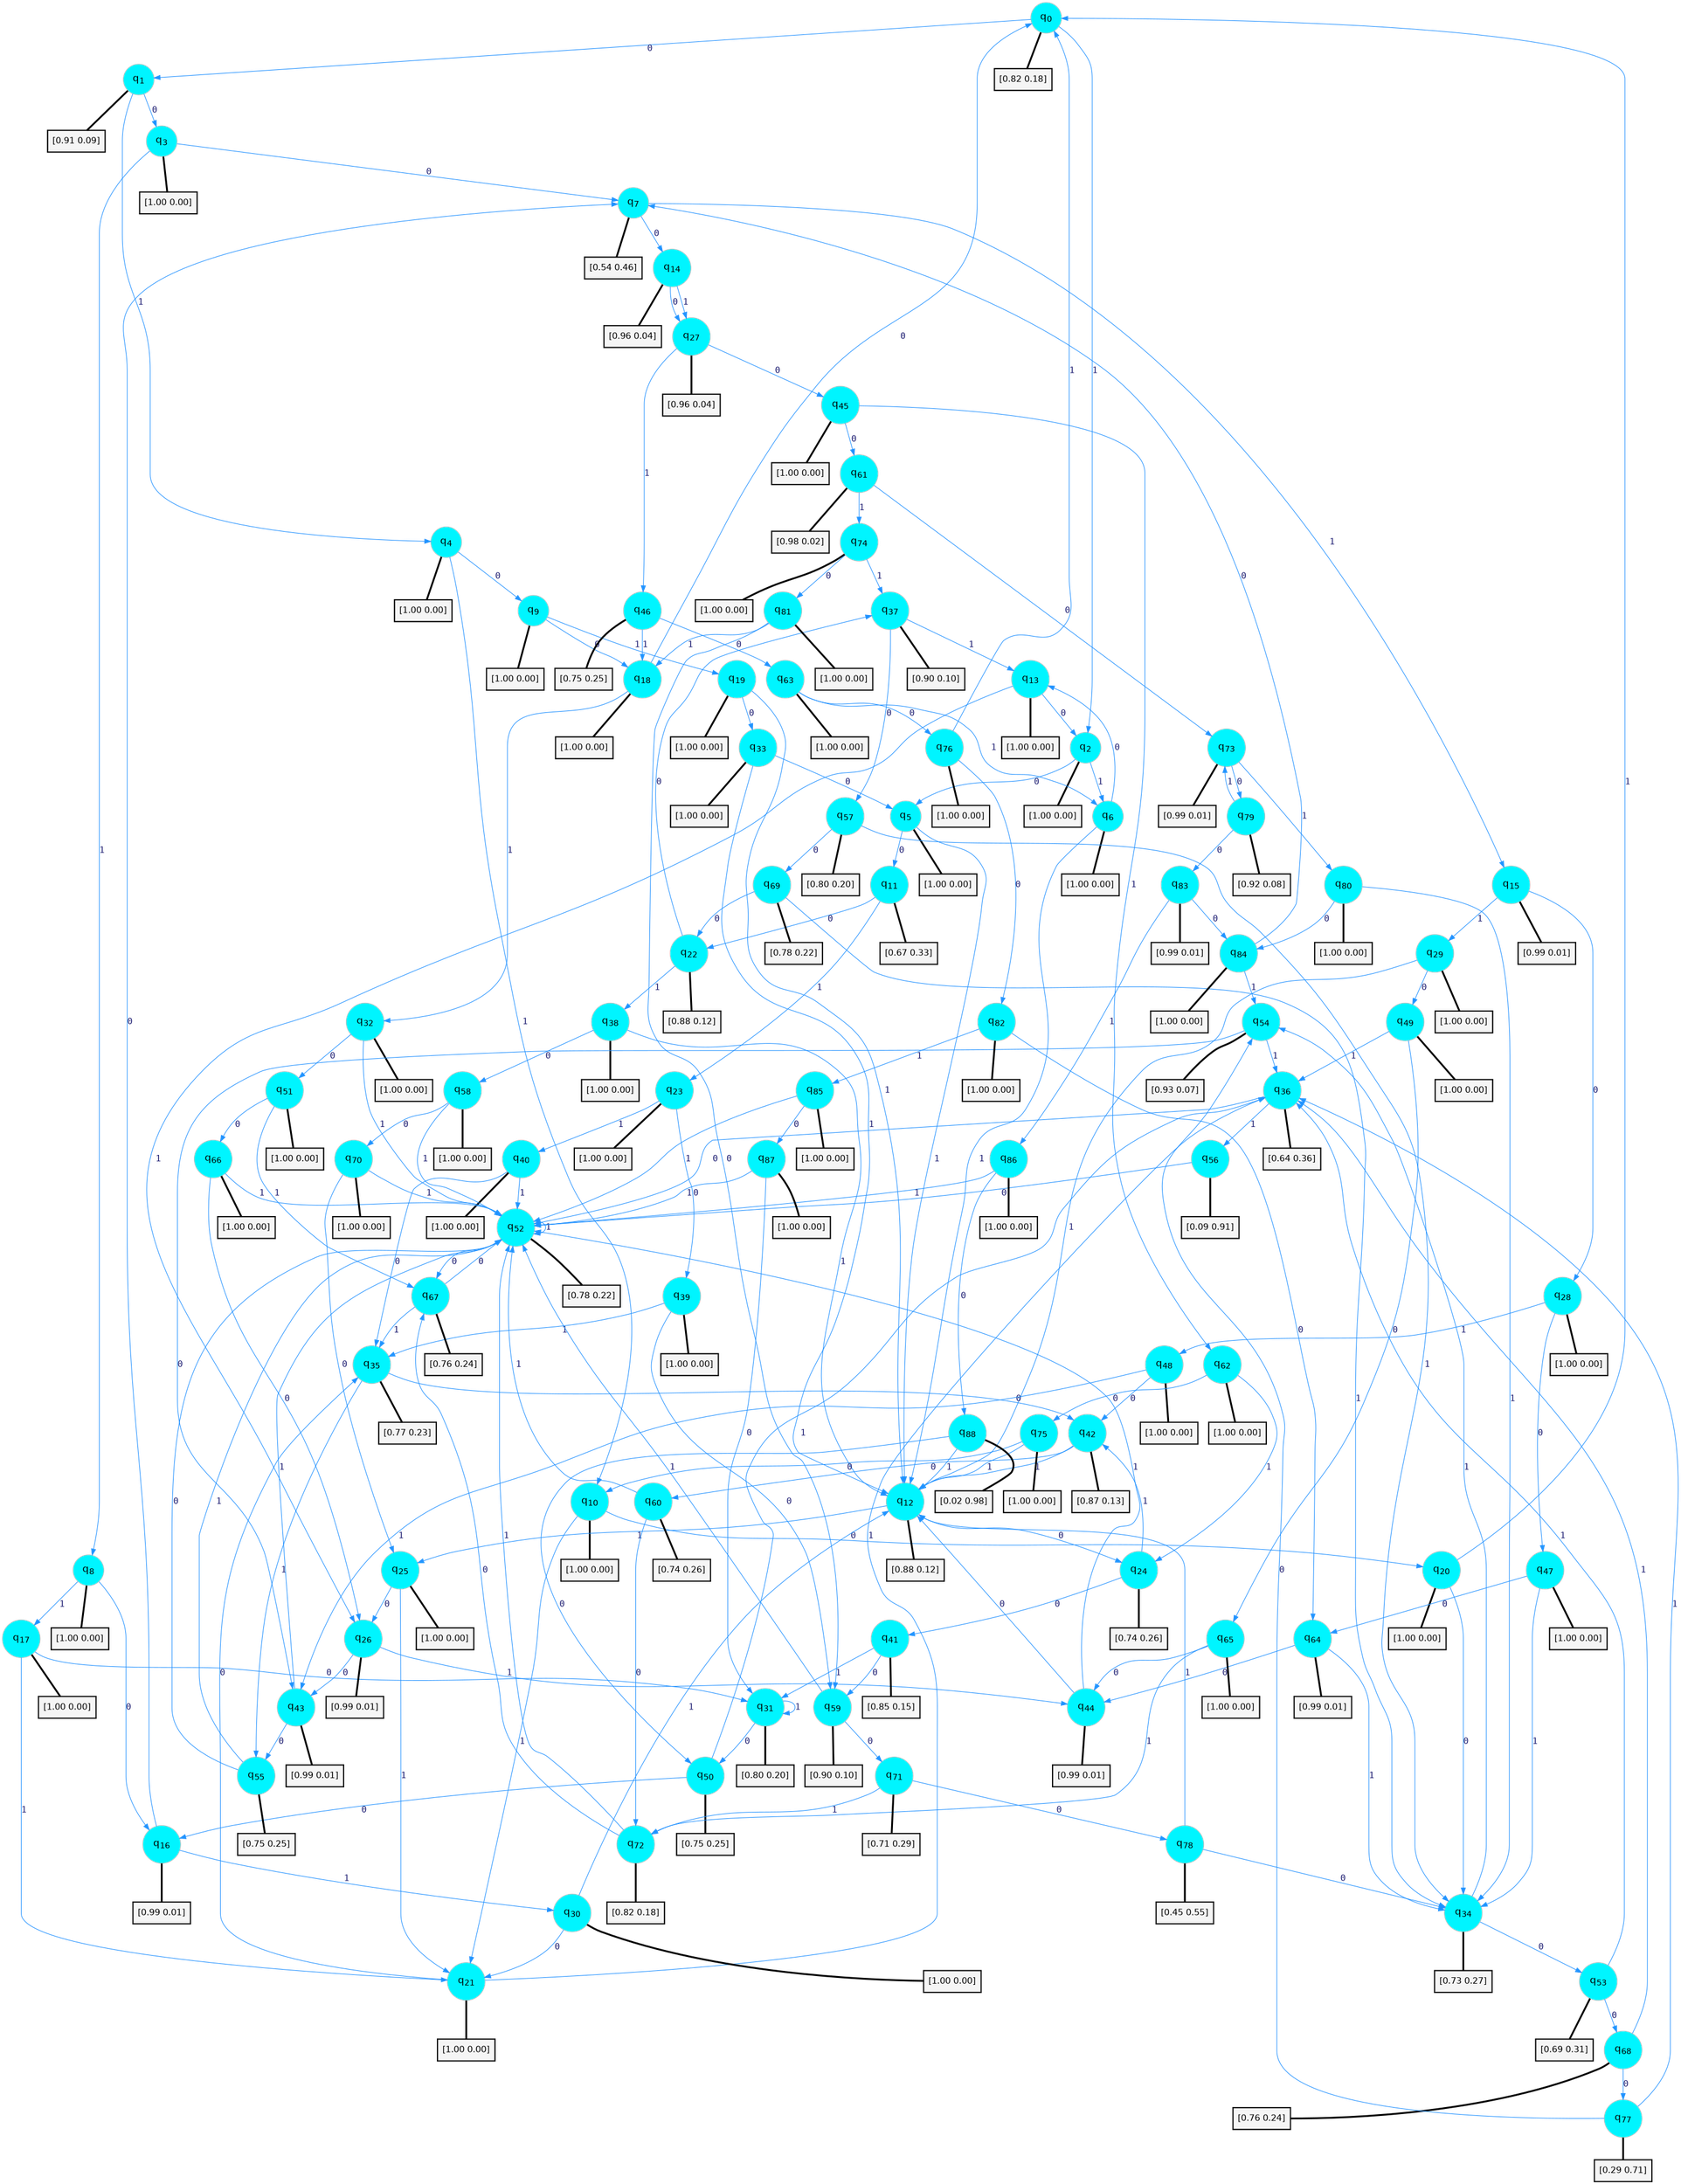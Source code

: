 digraph G {
graph [
bgcolor=transparent, dpi=300, rankdir=TD, size="40,25"];
node [
color=gray, fillcolor=turquoise1, fontcolor=black, fontname=Helvetica, fontsize=16, fontweight=bold, shape=circle, style=filled];
edge [
arrowsize=1, color=dodgerblue1, fontcolor=midnightblue, fontname=courier, fontweight=bold, penwidth=1, style=solid, weight=20];
0[label=<q<SUB>0</SUB>>];
1[label=<q<SUB>1</SUB>>];
2[label=<q<SUB>2</SUB>>];
3[label=<q<SUB>3</SUB>>];
4[label=<q<SUB>4</SUB>>];
5[label=<q<SUB>5</SUB>>];
6[label=<q<SUB>6</SUB>>];
7[label=<q<SUB>7</SUB>>];
8[label=<q<SUB>8</SUB>>];
9[label=<q<SUB>9</SUB>>];
10[label=<q<SUB>10</SUB>>];
11[label=<q<SUB>11</SUB>>];
12[label=<q<SUB>12</SUB>>];
13[label=<q<SUB>13</SUB>>];
14[label=<q<SUB>14</SUB>>];
15[label=<q<SUB>15</SUB>>];
16[label=<q<SUB>16</SUB>>];
17[label=<q<SUB>17</SUB>>];
18[label=<q<SUB>18</SUB>>];
19[label=<q<SUB>19</SUB>>];
20[label=<q<SUB>20</SUB>>];
21[label=<q<SUB>21</SUB>>];
22[label=<q<SUB>22</SUB>>];
23[label=<q<SUB>23</SUB>>];
24[label=<q<SUB>24</SUB>>];
25[label=<q<SUB>25</SUB>>];
26[label=<q<SUB>26</SUB>>];
27[label=<q<SUB>27</SUB>>];
28[label=<q<SUB>28</SUB>>];
29[label=<q<SUB>29</SUB>>];
30[label=<q<SUB>30</SUB>>];
31[label=<q<SUB>31</SUB>>];
32[label=<q<SUB>32</SUB>>];
33[label=<q<SUB>33</SUB>>];
34[label=<q<SUB>34</SUB>>];
35[label=<q<SUB>35</SUB>>];
36[label=<q<SUB>36</SUB>>];
37[label=<q<SUB>37</SUB>>];
38[label=<q<SUB>38</SUB>>];
39[label=<q<SUB>39</SUB>>];
40[label=<q<SUB>40</SUB>>];
41[label=<q<SUB>41</SUB>>];
42[label=<q<SUB>42</SUB>>];
43[label=<q<SUB>43</SUB>>];
44[label=<q<SUB>44</SUB>>];
45[label=<q<SUB>45</SUB>>];
46[label=<q<SUB>46</SUB>>];
47[label=<q<SUB>47</SUB>>];
48[label=<q<SUB>48</SUB>>];
49[label=<q<SUB>49</SUB>>];
50[label=<q<SUB>50</SUB>>];
51[label=<q<SUB>51</SUB>>];
52[label=<q<SUB>52</SUB>>];
53[label=<q<SUB>53</SUB>>];
54[label=<q<SUB>54</SUB>>];
55[label=<q<SUB>55</SUB>>];
56[label=<q<SUB>56</SUB>>];
57[label=<q<SUB>57</SUB>>];
58[label=<q<SUB>58</SUB>>];
59[label=<q<SUB>59</SUB>>];
60[label=<q<SUB>60</SUB>>];
61[label=<q<SUB>61</SUB>>];
62[label=<q<SUB>62</SUB>>];
63[label=<q<SUB>63</SUB>>];
64[label=<q<SUB>64</SUB>>];
65[label=<q<SUB>65</SUB>>];
66[label=<q<SUB>66</SUB>>];
67[label=<q<SUB>67</SUB>>];
68[label=<q<SUB>68</SUB>>];
69[label=<q<SUB>69</SUB>>];
70[label=<q<SUB>70</SUB>>];
71[label=<q<SUB>71</SUB>>];
72[label=<q<SUB>72</SUB>>];
73[label=<q<SUB>73</SUB>>];
74[label=<q<SUB>74</SUB>>];
75[label=<q<SUB>75</SUB>>];
76[label=<q<SUB>76</SUB>>];
77[label=<q<SUB>77</SUB>>];
78[label=<q<SUB>78</SUB>>];
79[label=<q<SUB>79</SUB>>];
80[label=<q<SUB>80</SUB>>];
81[label=<q<SUB>81</SUB>>];
82[label=<q<SUB>82</SUB>>];
83[label=<q<SUB>83</SUB>>];
84[label=<q<SUB>84</SUB>>];
85[label=<q<SUB>85</SUB>>];
86[label=<q<SUB>86</SUB>>];
87[label=<q<SUB>87</SUB>>];
88[label=<q<SUB>88</SUB>>];
89[label="[0.82 0.18]", shape=box,fontcolor=black, fontname=Helvetica, fontsize=14, penwidth=2, fillcolor=whitesmoke,color=black];
90[label="[0.91 0.09]", shape=box,fontcolor=black, fontname=Helvetica, fontsize=14, penwidth=2, fillcolor=whitesmoke,color=black];
91[label="[1.00 0.00]", shape=box,fontcolor=black, fontname=Helvetica, fontsize=14, penwidth=2, fillcolor=whitesmoke,color=black];
92[label="[1.00 0.00]", shape=box,fontcolor=black, fontname=Helvetica, fontsize=14, penwidth=2, fillcolor=whitesmoke,color=black];
93[label="[1.00 0.00]", shape=box,fontcolor=black, fontname=Helvetica, fontsize=14, penwidth=2, fillcolor=whitesmoke,color=black];
94[label="[1.00 0.00]", shape=box,fontcolor=black, fontname=Helvetica, fontsize=14, penwidth=2, fillcolor=whitesmoke,color=black];
95[label="[1.00 0.00]", shape=box,fontcolor=black, fontname=Helvetica, fontsize=14, penwidth=2, fillcolor=whitesmoke,color=black];
96[label="[0.54 0.46]", shape=box,fontcolor=black, fontname=Helvetica, fontsize=14, penwidth=2, fillcolor=whitesmoke,color=black];
97[label="[1.00 0.00]", shape=box,fontcolor=black, fontname=Helvetica, fontsize=14, penwidth=2, fillcolor=whitesmoke,color=black];
98[label="[1.00 0.00]", shape=box,fontcolor=black, fontname=Helvetica, fontsize=14, penwidth=2, fillcolor=whitesmoke,color=black];
99[label="[1.00 0.00]", shape=box,fontcolor=black, fontname=Helvetica, fontsize=14, penwidth=2, fillcolor=whitesmoke,color=black];
100[label="[0.67 0.33]", shape=box,fontcolor=black, fontname=Helvetica, fontsize=14, penwidth=2, fillcolor=whitesmoke,color=black];
101[label="[0.88 0.12]", shape=box,fontcolor=black, fontname=Helvetica, fontsize=14, penwidth=2, fillcolor=whitesmoke,color=black];
102[label="[1.00 0.00]", shape=box,fontcolor=black, fontname=Helvetica, fontsize=14, penwidth=2, fillcolor=whitesmoke,color=black];
103[label="[0.96 0.04]", shape=box,fontcolor=black, fontname=Helvetica, fontsize=14, penwidth=2, fillcolor=whitesmoke,color=black];
104[label="[0.99 0.01]", shape=box,fontcolor=black, fontname=Helvetica, fontsize=14, penwidth=2, fillcolor=whitesmoke,color=black];
105[label="[0.99 0.01]", shape=box,fontcolor=black, fontname=Helvetica, fontsize=14, penwidth=2, fillcolor=whitesmoke,color=black];
106[label="[1.00 0.00]", shape=box,fontcolor=black, fontname=Helvetica, fontsize=14, penwidth=2, fillcolor=whitesmoke,color=black];
107[label="[1.00 0.00]", shape=box,fontcolor=black, fontname=Helvetica, fontsize=14, penwidth=2, fillcolor=whitesmoke,color=black];
108[label="[1.00 0.00]", shape=box,fontcolor=black, fontname=Helvetica, fontsize=14, penwidth=2, fillcolor=whitesmoke,color=black];
109[label="[1.00 0.00]", shape=box,fontcolor=black, fontname=Helvetica, fontsize=14, penwidth=2, fillcolor=whitesmoke,color=black];
110[label="[1.00 0.00]", shape=box,fontcolor=black, fontname=Helvetica, fontsize=14, penwidth=2, fillcolor=whitesmoke,color=black];
111[label="[0.88 0.12]", shape=box,fontcolor=black, fontname=Helvetica, fontsize=14, penwidth=2, fillcolor=whitesmoke,color=black];
112[label="[1.00 0.00]", shape=box,fontcolor=black, fontname=Helvetica, fontsize=14, penwidth=2, fillcolor=whitesmoke,color=black];
113[label="[0.74 0.26]", shape=box,fontcolor=black, fontname=Helvetica, fontsize=14, penwidth=2, fillcolor=whitesmoke,color=black];
114[label="[1.00 0.00]", shape=box,fontcolor=black, fontname=Helvetica, fontsize=14, penwidth=2, fillcolor=whitesmoke,color=black];
115[label="[0.99 0.01]", shape=box,fontcolor=black, fontname=Helvetica, fontsize=14, penwidth=2, fillcolor=whitesmoke,color=black];
116[label="[0.96 0.04]", shape=box,fontcolor=black, fontname=Helvetica, fontsize=14, penwidth=2, fillcolor=whitesmoke,color=black];
117[label="[1.00 0.00]", shape=box,fontcolor=black, fontname=Helvetica, fontsize=14, penwidth=2, fillcolor=whitesmoke,color=black];
118[label="[1.00 0.00]", shape=box,fontcolor=black, fontname=Helvetica, fontsize=14, penwidth=2, fillcolor=whitesmoke,color=black];
119[label="[1.00 0.00]", shape=box,fontcolor=black, fontname=Helvetica, fontsize=14, penwidth=2, fillcolor=whitesmoke,color=black];
120[label="[0.80 0.20]", shape=box,fontcolor=black, fontname=Helvetica, fontsize=14, penwidth=2, fillcolor=whitesmoke,color=black];
121[label="[1.00 0.00]", shape=box,fontcolor=black, fontname=Helvetica, fontsize=14, penwidth=2, fillcolor=whitesmoke,color=black];
122[label="[1.00 0.00]", shape=box,fontcolor=black, fontname=Helvetica, fontsize=14, penwidth=2, fillcolor=whitesmoke,color=black];
123[label="[0.73 0.27]", shape=box,fontcolor=black, fontname=Helvetica, fontsize=14, penwidth=2, fillcolor=whitesmoke,color=black];
124[label="[0.77 0.23]", shape=box,fontcolor=black, fontname=Helvetica, fontsize=14, penwidth=2, fillcolor=whitesmoke,color=black];
125[label="[0.64 0.36]", shape=box,fontcolor=black, fontname=Helvetica, fontsize=14, penwidth=2, fillcolor=whitesmoke,color=black];
126[label="[0.90 0.10]", shape=box,fontcolor=black, fontname=Helvetica, fontsize=14, penwidth=2, fillcolor=whitesmoke,color=black];
127[label="[1.00 0.00]", shape=box,fontcolor=black, fontname=Helvetica, fontsize=14, penwidth=2, fillcolor=whitesmoke,color=black];
128[label="[1.00 0.00]", shape=box,fontcolor=black, fontname=Helvetica, fontsize=14, penwidth=2, fillcolor=whitesmoke,color=black];
129[label="[1.00 0.00]", shape=box,fontcolor=black, fontname=Helvetica, fontsize=14, penwidth=2, fillcolor=whitesmoke,color=black];
130[label="[0.85 0.15]", shape=box,fontcolor=black, fontname=Helvetica, fontsize=14, penwidth=2, fillcolor=whitesmoke,color=black];
131[label="[0.87 0.13]", shape=box,fontcolor=black, fontname=Helvetica, fontsize=14, penwidth=2, fillcolor=whitesmoke,color=black];
132[label="[0.99 0.01]", shape=box,fontcolor=black, fontname=Helvetica, fontsize=14, penwidth=2, fillcolor=whitesmoke,color=black];
133[label="[0.99 0.01]", shape=box,fontcolor=black, fontname=Helvetica, fontsize=14, penwidth=2, fillcolor=whitesmoke,color=black];
134[label="[1.00 0.00]", shape=box,fontcolor=black, fontname=Helvetica, fontsize=14, penwidth=2, fillcolor=whitesmoke,color=black];
135[label="[0.75 0.25]", shape=box,fontcolor=black, fontname=Helvetica, fontsize=14, penwidth=2, fillcolor=whitesmoke,color=black];
136[label="[1.00 0.00]", shape=box,fontcolor=black, fontname=Helvetica, fontsize=14, penwidth=2, fillcolor=whitesmoke,color=black];
137[label="[1.00 0.00]", shape=box,fontcolor=black, fontname=Helvetica, fontsize=14, penwidth=2, fillcolor=whitesmoke,color=black];
138[label="[1.00 0.00]", shape=box,fontcolor=black, fontname=Helvetica, fontsize=14, penwidth=2, fillcolor=whitesmoke,color=black];
139[label="[0.75 0.25]", shape=box,fontcolor=black, fontname=Helvetica, fontsize=14, penwidth=2, fillcolor=whitesmoke,color=black];
140[label="[1.00 0.00]", shape=box,fontcolor=black, fontname=Helvetica, fontsize=14, penwidth=2, fillcolor=whitesmoke,color=black];
141[label="[0.78 0.22]", shape=box,fontcolor=black, fontname=Helvetica, fontsize=14, penwidth=2, fillcolor=whitesmoke,color=black];
142[label="[0.69 0.31]", shape=box,fontcolor=black, fontname=Helvetica, fontsize=14, penwidth=2, fillcolor=whitesmoke,color=black];
143[label="[0.93 0.07]", shape=box,fontcolor=black, fontname=Helvetica, fontsize=14, penwidth=2, fillcolor=whitesmoke,color=black];
144[label="[0.75 0.25]", shape=box,fontcolor=black, fontname=Helvetica, fontsize=14, penwidth=2, fillcolor=whitesmoke,color=black];
145[label="[0.09 0.91]", shape=box,fontcolor=black, fontname=Helvetica, fontsize=14, penwidth=2, fillcolor=whitesmoke,color=black];
146[label="[0.80 0.20]", shape=box,fontcolor=black, fontname=Helvetica, fontsize=14, penwidth=2, fillcolor=whitesmoke,color=black];
147[label="[1.00 0.00]", shape=box,fontcolor=black, fontname=Helvetica, fontsize=14, penwidth=2, fillcolor=whitesmoke,color=black];
148[label="[0.90 0.10]", shape=box,fontcolor=black, fontname=Helvetica, fontsize=14, penwidth=2, fillcolor=whitesmoke,color=black];
149[label="[0.74 0.26]", shape=box,fontcolor=black, fontname=Helvetica, fontsize=14, penwidth=2, fillcolor=whitesmoke,color=black];
150[label="[0.98 0.02]", shape=box,fontcolor=black, fontname=Helvetica, fontsize=14, penwidth=2, fillcolor=whitesmoke,color=black];
151[label="[1.00 0.00]", shape=box,fontcolor=black, fontname=Helvetica, fontsize=14, penwidth=2, fillcolor=whitesmoke,color=black];
152[label="[1.00 0.00]", shape=box,fontcolor=black, fontname=Helvetica, fontsize=14, penwidth=2, fillcolor=whitesmoke,color=black];
153[label="[0.99 0.01]", shape=box,fontcolor=black, fontname=Helvetica, fontsize=14, penwidth=2, fillcolor=whitesmoke,color=black];
154[label="[1.00 0.00]", shape=box,fontcolor=black, fontname=Helvetica, fontsize=14, penwidth=2, fillcolor=whitesmoke,color=black];
155[label="[1.00 0.00]", shape=box,fontcolor=black, fontname=Helvetica, fontsize=14, penwidth=2, fillcolor=whitesmoke,color=black];
156[label="[0.76 0.24]", shape=box,fontcolor=black, fontname=Helvetica, fontsize=14, penwidth=2, fillcolor=whitesmoke,color=black];
157[label="[0.76 0.24]", shape=box,fontcolor=black, fontname=Helvetica, fontsize=14, penwidth=2, fillcolor=whitesmoke,color=black];
158[label="[0.78 0.22]", shape=box,fontcolor=black, fontname=Helvetica, fontsize=14, penwidth=2, fillcolor=whitesmoke,color=black];
159[label="[1.00 0.00]", shape=box,fontcolor=black, fontname=Helvetica, fontsize=14, penwidth=2, fillcolor=whitesmoke,color=black];
160[label="[0.71 0.29]", shape=box,fontcolor=black, fontname=Helvetica, fontsize=14, penwidth=2, fillcolor=whitesmoke,color=black];
161[label="[0.82 0.18]", shape=box,fontcolor=black, fontname=Helvetica, fontsize=14, penwidth=2, fillcolor=whitesmoke,color=black];
162[label="[0.99 0.01]", shape=box,fontcolor=black, fontname=Helvetica, fontsize=14, penwidth=2, fillcolor=whitesmoke,color=black];
163[label="[1.00 0.00]", shape=box,fontcolor=black, fontname=Helvetica, fontsize=14, penwidth=2, fillcolor=whitesmoke,color=black];
164[label="[1.00 0.00]", shape=box,fontcolor=black, fontname=Helvetica, fontsize=14, penwidth=2, fillcolor=whitesmoke,color=black];
165[label="[1.00 0.00]", shape=box,fontcolor=black, fontname=Helvetica, fontsize=14, penwidth=2, fillcolor=whitesmoke,color=black];
166[label="[0.29 0.71]", shape=box,fontcolor=black, fontname=Helvetica, fontsize=14, penwidth=2, fillcolor=whitesmoke,color=black];
167[label="[0.45 0.55]", shape=box,fontcolor=black, fontname=Helvetica, fontsize=14, penwidth=2, fillcolor=whitesmoke,color=black];
168[label="[0.92 0.08]", shape=box,fontcolor=black, fontname=Helvetica, fontsize=14, penwidth=2, fillcolor=whitesmoke,color=black];
169[label="[1.00 0.00]", shape=box,fontcolor=black, fontname=Helvetica, fontsize=14, penwidth=2, fillcolor=whitesmoke,color=black];
170[label="[1.00 0.00]", shape=box,fontcolor=black, fontname=Helvetica, fontsize=14, penwidth=2, fillcolor=whitesmoke,color=black];
171[label="[1.00 0.00]", shape=box,fontcolor=black, fontname=Helvetica, fontsize=14, penwidth=2, fillcolor=whitesmoke,color=black];
172[label="[0.99 0.01]", shape=box,fontcolor=black, fontname=Helvetica, fontsize=14, penwidth=2, fillcolor=whitesmoke,color=black];
173[label="[1.00 0.00]", shape=box,fontcolor=black, fontname=Helvetica, fontsize=14, penwidth=2, fillcolor=whitesmoke,color=black];
174[label="[1.00 0.00]", shape=box,fontcolor=black, fontname=Helvetica, fontsize=14, penwidth=2, fillcolor=whitesmoke,color=black];
175[label="[1.00 0.00]", shape=box,fontcolor=black, fontname=Helvetica, fontsize=14, penwidth=2, fillcolor=whitesmoke,color=black];
176[label="[1.00 0.00]", shape=box,fontcolor=black, fontname=Helvetica, fontsize=14, penwidth=2, fillcolor=whitesmoke,color=black];
177[label="[0.02 0.98]", shape=box,fontcolor=black, fontname=Helvetica, fontsize=14, penwidth=2, fillcolor=whitesmoke,color=black];
0->1 [label=0];
0->2 [label=1];
0->89 [arrowhead=none, penwidth=3,color=black];
1->3 [label=0];
1->4 [label=1];
1->90 [arrowhead=none, penwidth=3,color=black];
2->5 [label=0];
2->6 [label=1];
2->91 [arrowhead=none, penwidth=3,color=black];
3->7 [label=0];
3->8 [label=1];
3->92 [arrowhead=none, penwidth=3,color=black];
4->9 [label=0];
4->10 [label=1];
4->93 [arrowhead=none, penwidth=3,color=black];
5->11 [label=0];
5->12 [label=1];
5->94 [arrowhead=none, penwidth=3,color=black];
6->13 [label=0];
6->12 [label=1];
6->95 [arrowhead=none, penwidth=3,color=black];
7->14 [label=0];
7->15 [label=1];
7->96 [arrowhead=none, penwidth=3,color=black];
8->16 [label=0];
8->17 [label=1];
8->97 [arrowhead=none, penwidth=3,color=black];
9->18 [label=0];
9->19 [label=1];
9->98 [arrowhead=none, penwidth=3,color=black];
10->20 [label=0];
10->21 [label=1];
10->99 [arrowhead=none, penwidth=3,color=black];
11->22 [label=0];
11->23 [label=1];
11->100 [arrowhead=none, penwidth=3,color=black];
12->24 [label=0];
12->25 [label=1];
12->101 [arrowhead=none, penwidth=3,color=black];
13->2 [label=0];
13->26 [label=1];
13->102 [arrowhead=none, penwidth=3,color=black];
14->27 [label=0];
14->27 [label=1];
14->103 [arrowhead=none, penwidth=3,color=black];
15->28 [label=0];
15->29 [label=1];
15->104 [arrowhead=none, penwidth=3,color=black];
16->7 [label=0];
16->30 [label=1];
16->105 [arrowhead=none, penwidth=3,color=black];
17->31 [label=0];
17->21 [label=1];
17->106 [arrowhead=none, penwidth=3,color=black];
18->0 [label=0];
18->32 [label=1];
18->107 [arrowhead=none, penwidth=3,color=black];
19->33 [label=0];
19->12 [label=1];
19->108 [arrowhead=none, penwidth=3,color=black];
20->34 [label=0];
20->0 [label=1];
20->109 [arrowhead=none, penwidth=3,color=black];
21->35 [label=0];
21->36 [label=1];
21->110 [arrowhead=none, penwidth=3,color=black];
22->37 [label=0];
22->38 [label=1];
22->111 [arrowhead=none, penwidth=3,color=black];
23->39 [label=0];
23->40 [label=1];
23->112 [arrowhead=none, penwidth=3,color=black];
24->41 [label=0];
24->42 [label=1];
24->113 [arrowhead=none, penwidth=3,color=black];
25->26 [label=0];
25->21 [label=1];
25->114 [arrowhead=none, penwidth=3,color=black];
26->43 [label=0];
26->44 [label=1];
26->115 [arrowhead=none, penwidth=3,color=black];
27->45 [label=0];
27->46 [label=1];
27->116 [arrowhead=none, penwidth=3,color=black];
28->47 [label=0];
28->48 [label=1];
28->117 [arrowhead=none, penwidth=3,color=black];
29->49 [label=0];
29->12 [label=1];
29->118 [arrowhead=none, penwidth=3,color=black];
30->21 [label=0];
30->12 [label=1];
30->119 [arrowhead=none, penwidth=3,color=black];
31->50 [label=0];
31->31 [label=1];
31->120 [arrowhead=none, penwidth=3,color=black];
32->51 [label=0];
32->52 [label=1];
32->121 [arrowhead=none, penwidth=3,color=black];
33->5 [label=0];
33->12 [label=1];
33->122 [arrowhead=none, penwidth=3,color=black];
34->53 [label=0];
34->54 [label=1];
34->123 [arrowhead=none, penwidth=3,color=black];
35->42 [label=0];
35->55 [label=1];
35->124 [arrowhead=none, penwidth=3,color=black];
36->52 [label=0];
36->56 [label=1];
36->125 [arrowhead=none, penwidth=3,color=black];
37->57 [label=0];
37->13 [label=1];
37->126 [arrowhead=none, penwidth=3,color=black];
38->58 [label=0];
38->12 [label=1];
38->127 [arrowhead=none, penwidth=3,color=black];
39->59 [label=0];
39->35 [label=1];
39->128 [arrowhead=none, penwidth=3,color=black];
40->35 [label=0];
40->52 [label=1];
40->129 [arrowhead=none, penwidth=3,color=black];
41->59 [label=0];
41->31 [label=1];
41->130 [arrowhead=none, penwidth=3,color=black];
42->60 [label=0];
42->12 [label=1];
42->131 [arrowhead=none, penwidth=3,color=black];
43->55 [label=0];
43->52 [label=1];
43->132 [arrowhead=none, penwidth=3,color=black];
44->12 [label=0];
44->52 [label=1];
44->133 [arrowhead=none, penwidth=3,color=black];
45->61 [label=0];
45->62 [label=1];
45->134 [arrowhead=none, penwidth=3,color=black];
46->63 [label=0];
46->18 [label=1];
46->135 [arrowhead=none, penwidth=3,color=black];
47->64 [label=0];
47->34 [label=1];
47->136 [arrowhead=none, penwidth=3,color=black];
48->42 [label=0];
48->43 [label=1];
48->137 [arrowhead=none, penwidth=3,color=black];
49->65 [label=0];
49->36 [label=1];
49->138 [arrowhead=none, penwidth=3,color=black];
50->16 [label=0];
50->36 [label=1];
50->139 [arrowhead=none, penwidth=3,color=black];
51->66 [label=0];
51->67 [label=1];
51->140 [arrowhead=none, penwidth=3,color=black];
52->67 [label=0];
52->52 [label=1];
52->141 [arrowhead=none, penwidth=3,color=black];
53->68 [label=0];
53->36 [label=1];
53->142 [arrowhead=none, penwidth=3,color=black];
54->43 [label=0];
54->36 [label=1];
54->143 [arrowhead=none, penwidth=3,color=black];
55->52 [label=0];
55->52 [label=1];
55->144 [arrowhead=none, penwidth=3,color=black];
56->52 [label=0];
56->145 [arrowhead=none, penwidth=3,color=black];
57->69 [label=0];
57->34 [label=1];
57->146 [arrowhead=none, penwidth=3,color=black];
58->70 [label=0];
58->52 [label=1];
58->147 [arrowhead=none, penwidth=3,color=black];
59->71 [label=0];
59->52 [label=1];
59->148 [arrowhead=none, penwidth=3,color=black];
60->72 [label=0];
60->52 [label=1];
60->149 [arrowhead=none, penwidth=3,color=black];
61->73 [label=0];
61->74 [label=1];
61->150 [arrowhead=none, penwidth=3,color=black];
62->75 [label=0];
62->24 [label=1];
62->151 [arrowhead=none, penwidth=3,color=black];
63->76 [label=0];
63->6 [label=1];
63->152 [arrowhead=none, penwidth=3,color=black];
64->44 [label=0];
64->34 [label=1];
64->153 [arrowhead=none, penwidth=3,color=black];
65->44 [label=0];
65->72 [label=1];
65->154 [arrowhead=none, penwidth=3,color=black];
66->26 [label=0];
66->52 [label=1];
66->155 [arrowhead=none, penwidth=3,color=black];
67->52 [label=0];
67->35 [label=1];
67->156 [arrowhead=none, penwidth=3,color=black];
68->77 [label=0];
68->36 [label=1];
68->157 [arrowhead=none, penwidth=3,color=black];
69->22 [label=0];
69->34 [label=1];
69->158 [arrowhead=none, penwidth=3,color=black];
70->25 [label=0];
70->52 [label=1];
70->159 [arrowhead=none, penwidth=3,color=black];
71->78 [label=0];
71->72 [label=1];
71->160 [arrowhead=none, penwidth=3,color=black];
72->67 [label=0];
72->52 [label=1];
72->161 [arrowhead=none, penwidth=3,color=black];
73->79 [label=0];
73->80 [label=1];
73->162 [arrowhead=none, penwidth=3,color=black];
74->81 [label=0];
74->37 [label=1];
74->163 [arrowhead=none, penwidth=3,color=black];
75->10 [label=0];
75->12 [label=1];
75->164 [arrowhead=none, penwidth=3,color=black];
76->82 [label=0];
76->0 [label=1];
76->165 [arrowhead=none, penwidth=3,color=black];
77->54 [label=0];
77->36 [label=1];
77->166 [arrowhead=none, penwidth=3,color=black];
78->34 [label=0];
78->12 [label=1];
78->167 [arrowhead=none, penwidth=3,color=black];
79->83 [label=0];
79->73 [label=1];
79->168 [arrowhead=none, penwidth=3,color=black];
80->84 [label=0];
80->34 [label=1];
80->169 [arrowhead=none, penwidth=3,color=black];
81->59 [label=0];
81->18 [label=1];
81->170 [arrowhead=none, penwidth=3,color=black];
82->64 [label=0];
82->85 [label=1];
82->171 [arrowhead=none, penwidth=3,color=black];
83->84 [label=0];
83->86 [label=1];
83->172 [arrowhead=none, penwidth=3,color=black];
84->7 [label=0];
84->54 [label=1];
84->173 [arrowhead=none, penwidth=3,color=black];
85->87 [label=0];
85->52 [label=1];
85->174 [arrowhead=none, penwidth=3,color=black];
86->88 [label=0];
86->52 [label=1];
86->175 [arrowhead=none, penwidth=3,color=black];
87->31 [label=0];
87->52 [label=1];
87->176 [arrowhead=none, penwidth=3,color=black];
88->50 [label=0];
88->12 [label=1];
88->177 [arrowhead=none, penwidth=3,color=black];
}
